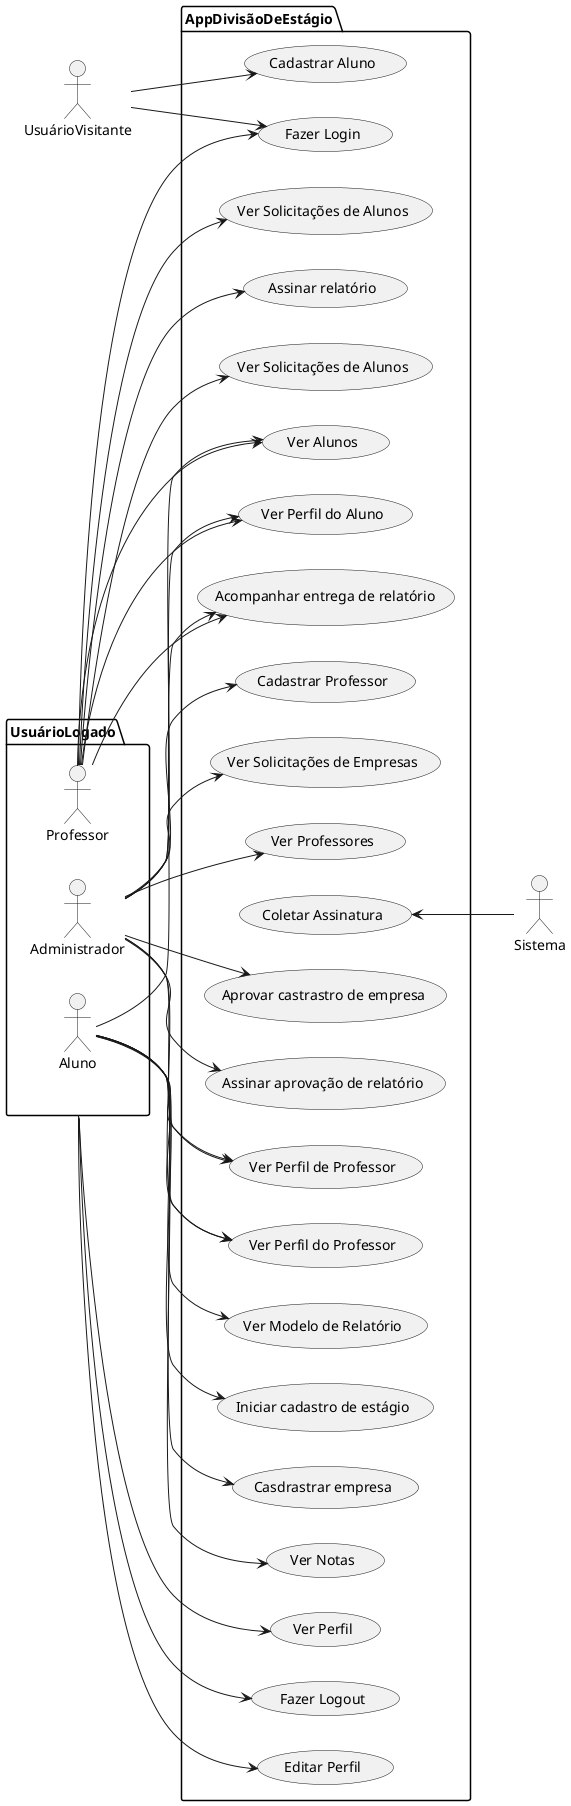 @startuml
left to right direction
actor UsuárioVisitante as uv
actor Sistema as sys
package UsuárioLogado as ul{
  actor Professor as p
  actor Administrador as adm
  actor Aluno as al
}
package AppDivisãoDeEstágio {
  usecase "Ver Perfil" as UC1
  usecase "Ver Modelo de Relatório" as UC2
  usecase "Iniciar cadastro de estágio" as UC3
  usecase "Casdrastrar empresa" as UC4
  usecase "Ver Perfil de Professor" as UC5
  usecase "Acompanhar entrega de relatório" as UC6
  usecase "Assinar relatório" as UC7
  usecase "Aprovar castrastro de empresa" as UC8
  usecase "Assinar aprovação de relatório" as UC9
  usecase "Cadastrar Professor" as UC10
  usecase "Editar Perfil" as UC11
  usecase "Coletar Assinatura" as UC12
  usecase "Fazer Login" as UC13
  usecase "Cadastrar Aluno" as UC14
  usecase "Ver Solicitações de Empresas" as UC15
  usecase "Ver Solicitações de Alunos" as UC16
  usecase "Ver Professores" as UC17
  usecase "Ver Alunos" as UC18
  usecase "Ver Solicitações de Alunos" as UC19
  usecase "Fazer Logout" as UC20
  usecase "Ver Notas" as UC21
  usecase "Ver Perfil do Aluno" as UC22
  usecase "Ver Perfil do Professor" as UC23
}

UC12 <-- sys


adm --> UC5
adm --> UC8
adm --> UC9
adm --> UC10
adm --> UC15
adm --> UC17
adm --> UC18
adm --> UC22
adm --> UC23


p --> UC6
p --> UC7
p --> UC13
p --> UC16
p --> UC18
p --> UC19
p --> UC22

al --> UC2
al --> UC3
al --> UC4
al --> UC5
al --> UC6
al --> UC21
al --> UC23

uv --> UC13
uv --> UC14

ul --> UC1
ul --> UC11
ul --> UC20
@enduml
